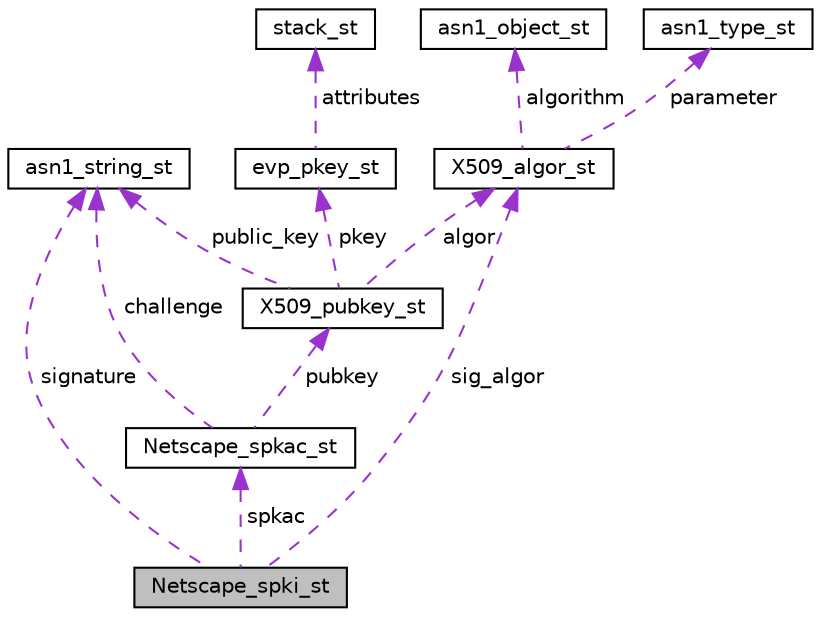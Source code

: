 digraph "Netscape_spki_st"
{
 // LATEX_PDF_SIZE
  edge [fontname="Helvetica",fontsize="10",labelfontname="Helvetica",labelfontsize="10"];
  node [fontname="Helvetica",fontsize="10",shape=record];
  Node1 [label="Netscape_spki_st",height=0.2,width=0.4,color="black", fillcolor="grey75", style="filled", fontcolor="black",tooltip=" "];
  Node2 -> Node1 [dir="back",color="darkorchid3",fontsize="10",style="dashed",label=" signature" ,fontname="Helvetica"];
  Node2 [label="asn1_string_st",height=0.2,width=0.4,color="black", fillcolor="white", style="filled",URL="$asn1_8h.html#structasn1__string__st",tooltip=" "];
  Node3 -> Node1 [dir="back",color="darkorchid3",fontsize="10",style="dashed",label=" spkac" ,fontname="Helvetica"];
  Node3 [label="Netscape_spkac_st",height=0.2,width=0.4,color="black", fillcolor="white", style="filled",URL="$x509_8h.html#struct_netscape__spkac__st",tooltip=" "];
  Node2 -> Node3 [dir="back",color="darkorchid3",fontsize="10",style="dashed",label=" challenge" ,fontname="Helvetica"];
  Node4 -> Node3 [dir="back",color="darkorchid3",fontsize="10",style="dashed",label=" pubkey" ,fontname="Helvetica"];
  Node4 [label="X509_pubkey_st",height=0.2,width=0.4,color="black", fillcolor="white", style="filled",URL="$x509_8h.html#struct_x509__pubkey__st",tooltip=" "];
  Node2 -> Node4 [dir="back",color="darkorchid3",fontsize="10",style="dashed",label=" public_key" ,fontname="Helvetica"];
  Node5 -> Node4 [dir="back",color="darkorchid3",fontsize="10",style="dashed",label=" pkey" ,fontname="Helvetica"];
  Node5 [label="evp_pkey_st",height=0.2,width=0.4,color="black", fillcolor="white", style="filled",URL="$evp_8h.html#structevp__pkey__st",tooltip=" "];
  Node6 -> Node5 [dir="back",color="darkorchid3",fontsize="10",style="dashed",label=" attributes" ,fontname="Helvetica"];
  Node6 [label="stack_st",height=0.2,width=0.4,color="black", fillcolor="white", style="filled",URL="$structstack__st.html",tooltip=" "];
  Node7 -> Node4 [dir="back",color="darkorchid3",fontsize="10",style="dashed",label=" algor" ,fontname="Helvetica"];
  Node7 [label="X509_algor_st",height=0.2,width=0.4,color="black", fillcolor="white", style="filled",URL="$x509_8h.html#struct_x509__algor__st",tooltip=" "];
  Node8 -> Node7 [dir="back",color="darkorchid3",fontsize="10",style="dashed",label=" algorithm" ,fontname="Helvetica"];
  Node8 [label="asn1_object_st",height=0.2,width=0.4,color="black", fillcolor="white", style="filled",URL="$asn1_8h.html#structasn1__object__st",tooltip=" "];
  Node9 -> Node7 [dir="back",color="darkorchid3",fontsize="10",style="dashed",label=" parameter" ,fontname="Helvetica"];
  Node9 [label="asn1_type_st",height=0.2,width=0.4,color="black", fillcolor="white", style="filled",URL="$asn1_8h.html#structasn1__type__st",tooltip=" "];
  Node7 -> Node1 [dir="back",color="darkorchid3",fontsize="10",style="dashed",label=" sig_algor" ,fontname="Helvetica"];
}
